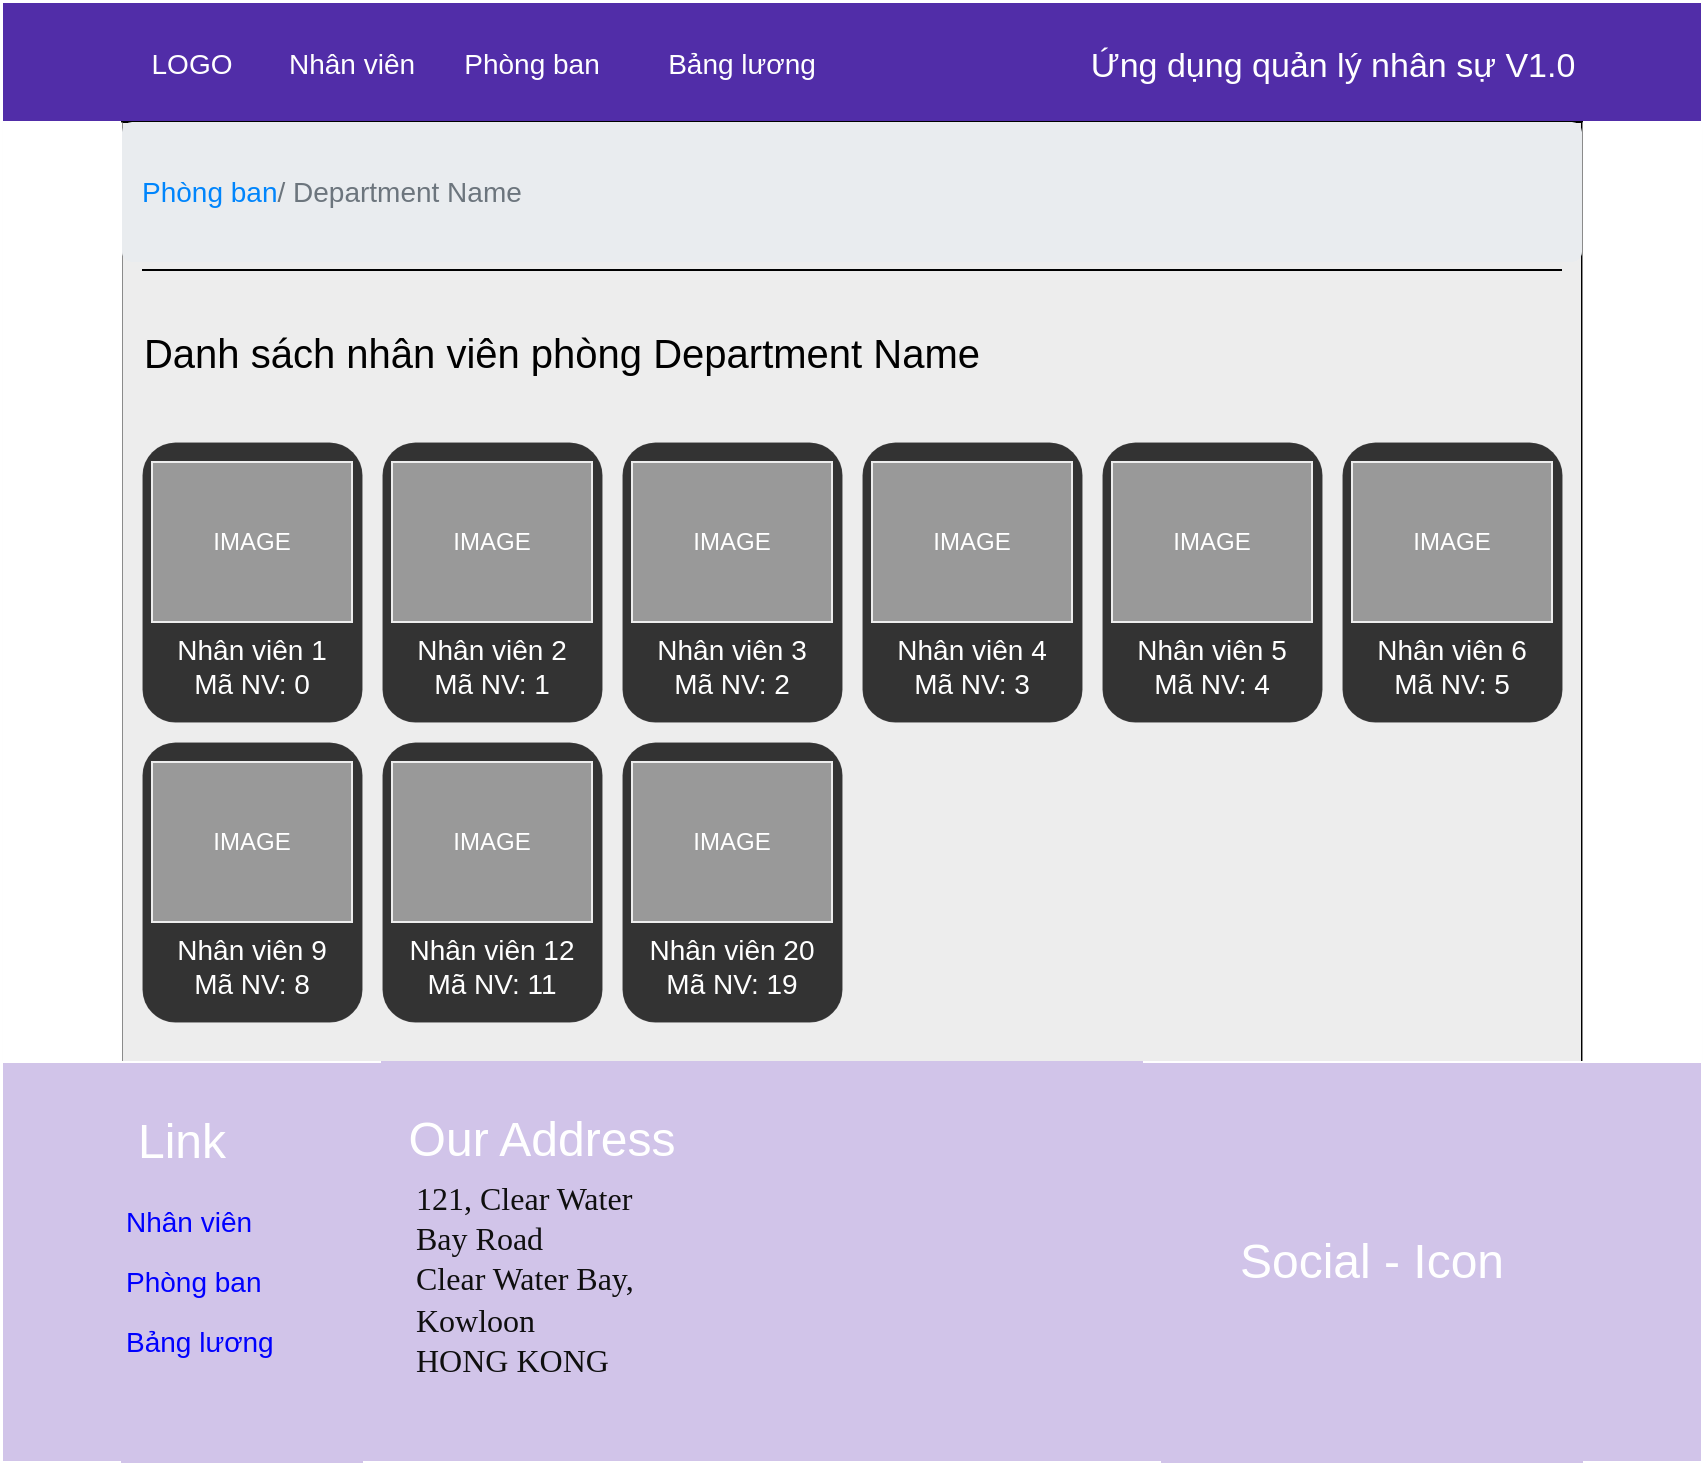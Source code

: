 <mxfile>
    <diagram id="pwNt4zgFWiwjIBqyJHGn" name="Page-1">
        <mxGraphModel dx="650" dy="478" grid="1" gridSize="10" guides="1" tooltips="1" connect="1" arrows="1" fold="1" page="1" pageScale="1" pageWidth="850" pageHeight="1100" math="0" shadow="0">
            <root>
                <mxCell id="0"/>
                <mxCell id="1" parent="0"/>
                <mxCell id="2" value="" style="html=1;shadow=0;dashed=0;fontSize=16;fontColor=#181819;align=left;spacing=15;fillColor=#512da8;strokeWidth=1;strokeColor=#FFFFFF;" parent="1" vertex="1">
                    <mxGeometry width="850" height="60" as="geometry"/>
                </mxCell>
                <mxCell id="3" value="Nhân viên" style="fillColor=none;strokeColor=none;fontSize=14;align=center;fontColor=#FFFFFF;" parent="2" vertex="1">
                    <mxGeometry width="70" height="40" relative="1" as="geometry">
                        <mxPoint x="140" y="10" as="offset"/>
                    </mxGeometry>
                </mxCell>
                <mxCell id="4" value="Phòng ban" style="fillColor=none;strokeColor=none;fontSize=14;align=center;fontColor=#FFFFFF;" parent="2" vertex="1">
                    <mxGeometry width="50" height="40" relative="1" as="geometry">
                        <mxPoint x="240" y="10" as="offset"/>
                    </mxGeometry>
                </mxCell>
                <mxCell id="5" value="Bảng lương" style="fillColor=none;strokeColor=none;fontSize=14;align=center;fontColor=#FFFFFF;" parent="2" vertex="1">
                    <mxGeometry width="80" height="40" relative="1" as="geometry">
                        <mxPoint x="330" y="10" as="offset"/>
                    </mxGeometry>
                </mxCell>
                <mxCell id="6" value="Ứng dụng quản lý nhân sự V1.0" style="fillColor=none;strokeColor=none;fontSize=17;align=center;fontColor=#FFFFFF;spacingLeft=1;strokeWidth=1;" parent="2" vertex="1">
                    <mxGeometry width="250" height="40" relative="1" as="geometry">
                        <mxPoint x="540" y="10" as="offset"/>
                    </mxGeometry>
                </mxCell>
                <mxCell id="8" value="" style="rounded=0;whiteSpace=wrap;html=1;fillColor=#ededed;shadow=0;" parent="1" vertex="1">
                    <mxGeometry x="60" y="60" width="730" height="470" as="geometry"/>
                </mxCell>
                <mxCell id="9" value="LOGO" style="fillColor=none;strokeColor=none;fontSize=14;align=center;fontColor=#FFFFFF;" parent="1" vertex="1">
                    <mxGeometry x="60" y="10" width="70" height="40" as="geometry"/>
                </mxCell>
                <mxCell id="14" value="" style="edgeStyle=none;html=1;" parent="1" edge="1">
                    <mxGeometry relative="1" as="geometry">
                        <mxPoint x="125" y="297.0" as="sourcePoint"/>
                        <mxPoint x="125" y="357" as="targetPoint"/>
                    </mxGeometry>
                </mxCell>
                <mxCell id="16" value="" style="rounded=0;whiteSpace=wrap;html=1;shadow=0;glass=0;sketch=0;strokeColor=#ededed;strokeWidth=0;fillColor=#FFFFFF;" parent="1" vertex="1">
                    <mxGeometry y="60" width="60" height="470" as="geometry"/>
                </mxCell>
                <mxCell id="17" value="" style="rounded=0;whiteSpace=wrap;html=1;shadow=0;glass=0;sketch=0;strokeColor=#ededed;strokeWidth=0;fillColor=#FFFFFF;" parent="1" vertex="1">
                    <mxGeometry x="790" y="60" width="60" height="470" as="geometry"/>
                </mxCell>
                <mxCell id="18" value="&lt;font style=&quot;font-size: 14px&quot;&gt;&lt;font color=&quot;#ffffff&quot;&gt;&lt;br&gt;&lt;br&gt;&lt;br&gt;&lt;br&gt;&lt;br&gt;Nhân viên 2&lt;br&gt;Mã NV: 1&lt;/font&gt;&lt;br&gt;&lt;/font&gt;" style="rounded=1;whiteSpace=wrap;html=1;strokeColor=#ededed;shadow=0;sketch=0;glass=0;fillColor=#333333;strokeWidth=0;" parent="1" vertex="1">
                    <mxGeometry x="190" y="220" width="110" height="140" as="geometry"/>
                </mxCell>
                <mxCell id="19" value="&lt;font color=&quot;#ffffff&quot;&gt;IMAGE&lt;/font&gt;" style="rounded=0;whiteSpace=wrap;html=1;shadow=0;glass=0;sketch=0;strokeColor=#ededed;strokeWidth=1;fillColor=#999999;" parent="1" vertex="1">
                    <mxGeometry x="195" y="230" width="100" height="80" as="geometry"/>
                </mxCell>
                <mxCell id="20" value="&lt;font style=&quot;font-size: 14px&quot;&gt;&lt;font color=&quot;#ffffff&quot;&gt;&lt;br&gt;&lt;br&gt;&lt;br&gt;&lt;br&gt;&lt;br&gt;Nhân viên 1&lt;br&gt;Mã NV: 0&lt;/font&gt;&lt;br&gt;&lt;/font&gt;" style="rounded=1;whiteSpace=wrap;html=1;strokeColor=#ededed;shadow=0;sketch=0;glass=0;fillColor=#333333;strokeWidth=0;" parent="1" vertex="1">
                    <mxGeometry x="70" y="220" width="110" height="140" as="geometry"/>
                </mxCell>
                <mxCell id="21" value="&lt;font color=&quot;#ffffff&quot;&gt;IMAGE&lt;/font&gt;" style="rounded=0;whiteSpace=wrap;html=1;shadow=0;glass=0;sketch=0;strokeColor=#ededed;strokeWidth=1;fillColor=#999999;" parent="1" vertex="1">
                    <mxGeometry x="75" y="230" width="100" height="80" as="geometry"/>
                </mxCell>
                <mxCell id="22" value="&lt;font style=&quot;font-size: 14px&quot;&gt;&lt;font color=&quot;#ffffff&quot;&gt;&lt;br&gt;&lt;br&gt;&lt;br&gt;&lt;br&gt;&lt;br&gt;Nhân viên 3&lt;br&gt;Mã NV: 2&lt;/font&gt;&lt;br&gt;&lt;/font&gt;" style="rounded=1;whiteSpace=wrap;html=1;strokeColor=#ededed;shadow=0;sketch=0;glass=0;fillColor=#333333;strokeWidth=0;" parent="1" vertex="1">
                    <mxGeometry x="310" y="220" width="110" height="140" as="geometry"/>
                </mxCell>
                <mxCell id="23" value="&lt;font style=&quot;font-size: 14px&quot;&gt;&lt;font color=&quot;#ffffff&quot;&gt;&lt;br&gt;&lt;br&gt;&lt;br&gt;&lt;br&gt;&lt;br&gt;Nhân viên 4&lt;br&gt;Mã NV: 3&lt;/font&gt;&lt;br&gt;&lt;/font&gt;" style="rounded=1;whiteSpace=wrap;html=1;strokeColor=#ededed;shadow=0;sketch=0;glass=0;fillColor=#333333;strokeWidth=0;" parent="1" vertex="1">
                    <mxGeometry x="430" y="220" width="110" height="140" as="geometry"/>
                </mxCell>
                <mxCell id="24" value="&lt;font color=&quot;#ffffff&quot;&gt;IMAGE&lt;/font&gt;" style="rounded=0;whiteSpace=wrap;html=1;shadow=0;glass=0;sketch=0;strokeColor=#ededed;strokeWidth=1;fillColor=#999999;" parent="1" vertex="1">
                    <mxGeometry x="435" y="230" width="100" height="80" as="geometry"/>
                </mxCell>
                <mxCell id="25" value="&lt;font color=&quot;#ffffff&quot;&gt;IMAGE&lt;/font&gt;" style="rounded=0;whiteSpace=wrap;html=1;shadow=0;glass=0;sketch=0;strokeColor=#ededed;strokeWidth=1;fillColor=#999999;" parent="1" vertex="1">
                    <mxGeometry x="315" y="230" width="100" height="80" as="geometry"/>
                </mxCell>
                <mxCell id="26" value="&lt;font style=&quot;font-size: 14px&quot;&gt;&lt;font color=&quot;#ffffff&quot;&gt;&lt;br&gt;&lt;br&gt;&lt;br&gt;&lt;br&gt;&lt;br&gt;Nhân viên 5&lt;br&gt;Mã NV: 4&lt;/font&gt;&lt;br&gt;&lt;/font&gt;" style="rounded=1;whiteSpace=wrap;html=1;strokeColor=#ededed;shadow=0;sketch=0;glass=0;fillColor=#333333;strokeWidth=0;" parent="1" vertex="1">
                    <mxGeometry x="550" y="220" width="110" height="140" as="geometry"/>
                </mxCell>
                <mxCell id="27" value="&lt;font style=&quot;font-size: 14px&quot;&gt;&lt;font color=&quot;#ffffff&quot;&gt;&lt;br&gt;&lt;br&gt;&lt;br&gt;&lt;br&gt;&lt;br&gt;Nhân viên 6&lt;br&gt;Mã NV: 5&lt;/font&gt;&lt;br&gt;&lt;/font&gt;" style="rounded=1;whiteSpace=wrap;html=1;strokeColor=#ededed;shadow=0;sketch=0;glass=0;fillColor=#333333;strokeWidth=0;" parent="1" vertex="1">
                    <mxGeometry x="670" y="220" width="110" height="140" as="geometry"/>
                </mxCell>
                <mxCell id="28" value="&lt;font color=&quot;#ffffff&quot;&gt;IMAGE&lt;/font&gt;" style="rounded=0;whiteSpace=wrap;html=1;shadow=0;glass=0;sketch=0;strokeColor=#ededed;strokeWidth=1;fillColor=#999999;" parent="1" vertex="1">
                    <mxGeometry x="555" y="230" width="100" height="80" as="geometry"/>
                </mxCell>
                <mxCell id="29" value="&lt;font color=&quot;#ffffff&quot;&gt;IMAGE&lt;/font&gt;" style="rounded=0;whiteSpace=wrap;html=1;shadow=0;glass=0;sketch=0;strokeColor=#ededed;strokeWidth=1;fillColor=#999999;" parent="1" vertex="1">
                    <mxGeometry x="675" y="230" width="100" height="80" as="geometry"/>
                </mxCell>
                <mxCell id="54" value="" style="line;strokeWidth=1;html=1;perimeter=backbonePerimeter;points=[];outlineConnect=0;strokeColor=#000000;" parent="1" vertex="1">
                    <mxGeometry x="70" y="129" width="710" height="10" as="geometry"/>
                </mxCell>
                <mxCell id="55" value="&lt;font color=&quot;#0085fc&quot;&gt;Phòng ban&lt;/font&gt;/ Department Name" style="html=1;shadow=0;dashed=0;shape=mxgraph.bootstrap.rrect;rSize=5;strokeColor=none;strokeWidth=1;fillColor=#E9ECEF;fontColor=#6C757D;whiteSpace=wrap;align=left;verticalAlign=middle;spacingLeft=0;fontStyle=0;fontSize=14;spacing=10;" parent="1" vertex="1">
                    <mxGeometry x="60" y="60" width="730" height="70" as="geometry"/>
                </mxCell>
                <mxCell id="58" value="&lt;font color=&quot;#000000&quot; style=&quot;font-size: 20px&quot;&gt;Danh sách nhân viên phòng Department Name&lt;/font&gt;" style="text;html=1;strokeColor=none;fillColor=none;align=center;verticalAlign=middle;whiteSpace=wrap;rounded=0;" parent="1" vertex="1">
                    <mxGeometry x="40" y="150" width="480" height="50" as="geometry"/>
                </mxCell>
                <mxCell id="66" value="&lt;font style=&quot;font-size: 14px&quot;&gt;&lt;font color=&quot;#ffffff&quot;&gt;&lt;br&gt;&lt;br&gt;&lt;br&gt;&lt;br&gt;&lt;br&gt;Nhân viên 9&lt;br&gt;Mã NV: 8&lt;/font&gt;&lt;br&gt;&lt;/font&gt;" style="rounded=1;whiteSpace=wrap;html=1;strokeColor=#ededed;shadow=0;sketch=0;glass=0;fillColor=#333333;strokeWidth=0;" parent="1" vertex="1">
                    <mxGeometry x="70" y="370" width="110" height="140" as="geometry"/>
                </mxCell>
                <mxCell id="67" value="&lt;font color=&quot;#ffffff&quot;&gt;IMAGE&lt;/font&gt;" style="rounded=0;whiteSpace=wrap;html=1;shadow=0;glass=0;sketch=0;strokeColor=#ededed;strokeWidth=1;fillColor=#999999;" parent="1" vertex="1">
                    <mxGeometry x="75" y="380" width="100" height="80" as="geometry"/>
                </mxCell>
                <mxCell id="68" value="&lt;font style=&quot;font-size: 14px&quot;&gt;&lt;font color=&quot;#ffffff&quot;&gt;&lt;br&gt;&lt;br&gt;&lt;br&gt;&lt;br&gt;&lt;br&gt;Nhân viên 12&lt;br&gt;Mã NV: 11&lt;/font&gt;&lt;br&gt;&lt;/font&gt;" style="rounded=1;whiteSpace=wrap;html=1;strokeColor=#ededed;shadow=0;sketch=0;glass=0;fillColor=#333333;strokeWidth=0;" parent="1" vertex="1">
                    <mxGeometry x="190" y="370" width="110" height="140" as="geometry"/>
                </mxCell>
                <mxCell id="69" value="&lt;font color=&quot;#ffffff&quot;&gt;IMAGE&lt;/font&gt;" style="rounded=0;whiteSpace=wrap;html=1;shadow=0;glass=0;sketch=0;strokeColor=#ededed;strokeWidth=1;fillColor=#999999;" parent="1" vertex="1">
                    <mxGeometry x="195" y="380" width="100" height="80" as="geometry"/>
                </mxCell>
                <mxCell id="70" value="&lt;font style=&quot;font-size: 14px&quot;&gt;&lt;font color=&quot;#ffffff&quot;&gt;&lt;br&gt;&lt;br&gt;&lt;br&gt;&lt;br&gt;&lt;br&gt;Nhân viên 20&lt;br&gt;Mã NV: 19&lt;/font&gt;&lt;br&gt;&lt;/font&gt;" style="rounded=1;whiteSpace=wrap;html=1;strokeColor=#ededed;shadow=0;sketch=0;glass=0;fillColor=#333333;strokeWidth=0;" parent="1" vertex="1">
                    <mxGeometry x="310" y="370" width="110" height="140" as="geometry"/>
                </mxCell>
                <mxCell id="71" value="&lt;font color=&quot;#ffffff&quot;&gt;IMAGE&lt;/font&gt;" style="rounded=0;whiteSpace=wrap;html=1;shadow=0;glass=0;sketch=0;strokeColor=#ededed;strokeWidth=1;fillColor=#999999;" parent="1" vertex="1">
                    <mxGeometry x="315" y="380" width="100" height="80" as="geometry"/>
                </mxCell>
                <mxCell id="83" value="" style="rounded=0;whiteSpace=wrap;html=1;fontSize=17;strokeWidth=1;fontColor=#ffffff;fillColor=#d1c4e9;strokeColor=#FFFFFF;" parent="1" vertex="1">
                    <mxGeometry y="530" width="850" height="200" as="geometry"/>
                </mxCell>
                <mxCell id="84" value="" style="rounded=0;whiteSpace=wrap;html=1;fontSize=17;fontColor=#FFFFFF;strokeWidth=1;fillColor=#D1C4E9;strokeColor=#D1C4E9;" parent="1" vertex="1">
                    <mxGeometry x="60" y="531" width="120" height="199" as="geometry"/>
                </mxCell>
                <mxCell id="85" value="&lt;div style=&quot;text-align: left&quot;&gt;&lt;br&gt;&lt;/div&gt;&lt;br&gt;&lt;br&gt;" style="rounded=0;whiteSpace=wrap;html=1;fontSize=17;fontColor=#FFFFFF;strokeWidth=1;fillColor=#d1c4e9;strokeColor=#D1C4E9;" parent="1" vertex="1">
                    <mxGeometry x="190" y="530" width="380" height="199" as="geometry"/>
                </mxCell>
                <mxCell id="86" value="" style="rounded=0;whiteSpace=wrap;html=1;fontSize=17;fontColor=#FFFFFF;strokeWidth=1;fillColor=#d1c4e9;strokeColor=#D1C4E9;" parent="1" vertex="1">
                    <mxGeometry x="580" y="531" width="210" height="199" as="geometry"/>
                </mxCell>
                <mxCell id="87" value="&lt;font style=&quot;font-size: 24px&quot;&gt;Link&lt;/font&gt;" style="text;html=1;strokeColor=none;fillColor=none;align=center;verticalAlign=middle;whiteSpace=wrap;rounded=0;fontSize=17;fontColor=#FFFFFF;" parent="1" vertex="1">
                    <mxGeometry x="60" y="550" width="60" height="40" as="geometry"/>
                </mxCell>
                <mxCell id="88" value="&lt;font style=&quot;font-size: 24px&quot;&gt;Our Address&lt;/font&gt;" style="text;html=1;strokeColor=none;fillColor=none;align=center;verticalAlign=middle;whiteSpace=wrap;rounded=0;fontSize=17;fontColor=#FFFFFF;" parent="1" vertex="1">
                    <mxGeometry x="190" y="549" width="160" height="40" as="geometry"/>
                </mxCell>
                <mxCell id="89" value="&lt;font style=&quot;font-size: 24px&quot;&gt;Social - Icon&lt;/font&gt;" style="text;html=1;strokeColor=none;fillColor=none;align=center;verticalAlign=middle;whiteSpace=wrap;rounded=0;fontSize=17;fontColor=#FFFFFF;" parent="1" vertex="1">
                    <mxGeometry x="605" y="610" width="160" height="40" as="geometry"/>
                </mxCell>
                <mxCell id="90" value="&lt;span style=&quot;color: rgb(15 , 15 , 15) ; font-family: &amp;#34;times new roman&amp;#34; , &amp;#34;times&amp;#34; , serif ; font-size: 16px ; background-color: rgb(209 , 196 , 233)&quot;&gt;121, Clear Water Bay Road&lt;/span&gt;&lt;br style=&quot;box-sizing: border-box ; margin: 0px ; padding: 0px ; color: rgb(15 , 15 , 15) ; font-family: &amp;#34;times new roman&amp;#34; , &amp;#34;times&amp;#34; , serif ; font-size: 16px ; background-color: rgb(209 , 196 , 233)&quot;&gt;&lt;span style=&quot;color: rgb(15 , 15 , 15) ; font-family: &amp;#34;times new roman&amp;#34; , &amp;#34;times&amp;#34; , serif ; font-size: 16px ; background-color: rgb(209 , 196 , 233)&quot;&gt;Clear Water Bay, Kowloon&lt;/span&gt;&lt;br style=&quot;box-sizing: border-box ; margin: 0px ; padding: 0px ; color: rgb(15 , 15 , 15) ; font-family: &amp;#34;times new roman&amp;#34; , &amp;#34;times&amp;#34; , serif ; font-size: 16px ; background-color: rgb(209 , 196 , 233)&quot;&gt;&lt;span style=&quot;color: rgb(15 , 15 , 15) ; font-family: &amp;#34;times new roman&amp;#34; , &amp;#34;times&amp;#34; , serif ; font-size: 16px ; background-color: rgb(209 , 196 , 233)&quot;&gt;HONG KONG&lt;/span&gt;" style="text;html=1;strokeColor=none;fillColor=none;align=left;verticalAlign=middle;whiteSpace=wrap;rounded=0;fontSize=17;fontColor=#FFFFFF;" parent="1" vertex="1">
                    <mxGeometry x="205" y="619" width="120" height="40" as="geometry"/>
                </mxCell>
                <mxCell id="91" value="&lt;font style=&quot;font-size: 14px&quot; color=&quot;#0000ff&quot;&gt;Nhân viên&lt;/font&gt;" style="text;html=1;strokeColor=none;fillColor=none;align=left;verticalAlign=middle;whiteSpace=wrap;rounded=0;fontSize=17;fontColor=#FFFFFF;" parent="1" vertex="1">
                    <mxGeometry x="60" y="590" width="90" height="40" as="geometry"/>
                </mxCell>
                <mxCell id="92" value="&lt;font style=&quot;font-size: 14px&quot; color=&quot;#0000ff&quot;&gt;Phòng ban&lt;/font&gt;" style="text;html=1;strokeColor=none;fillColor=none;align=left;verticalAlign=middle;whiteSpace=wrap;rounded=0;fontSize=17;fontColor=#FFFFFF;" parent="1" vertex="1">
                    <mxGeometry x="60" y="620" width="110" height="40" as="geometry"/>
                </mxCell>
                <mxCell id="93" value="&lt;font style=&quot;font-size: 14px&quot; color=&quot;#0000ff&quot;&gt;Bảng lương&lt;/font&gt;" style="text;html=1;strokeColor=none;fillColor=none;align=left;verticalAlign=middle;whiteSpace=wrap;rounded=0;fontSize=17;fontColor=#FFFFFF;" parent="1" vertex="1">
                    <mxGeometry x="60" y="650" width="100" height="40" as="geometry"/>
                </mxCell>
            </root>
        </mxGraphModel>
    </diagram>
</mxfile>